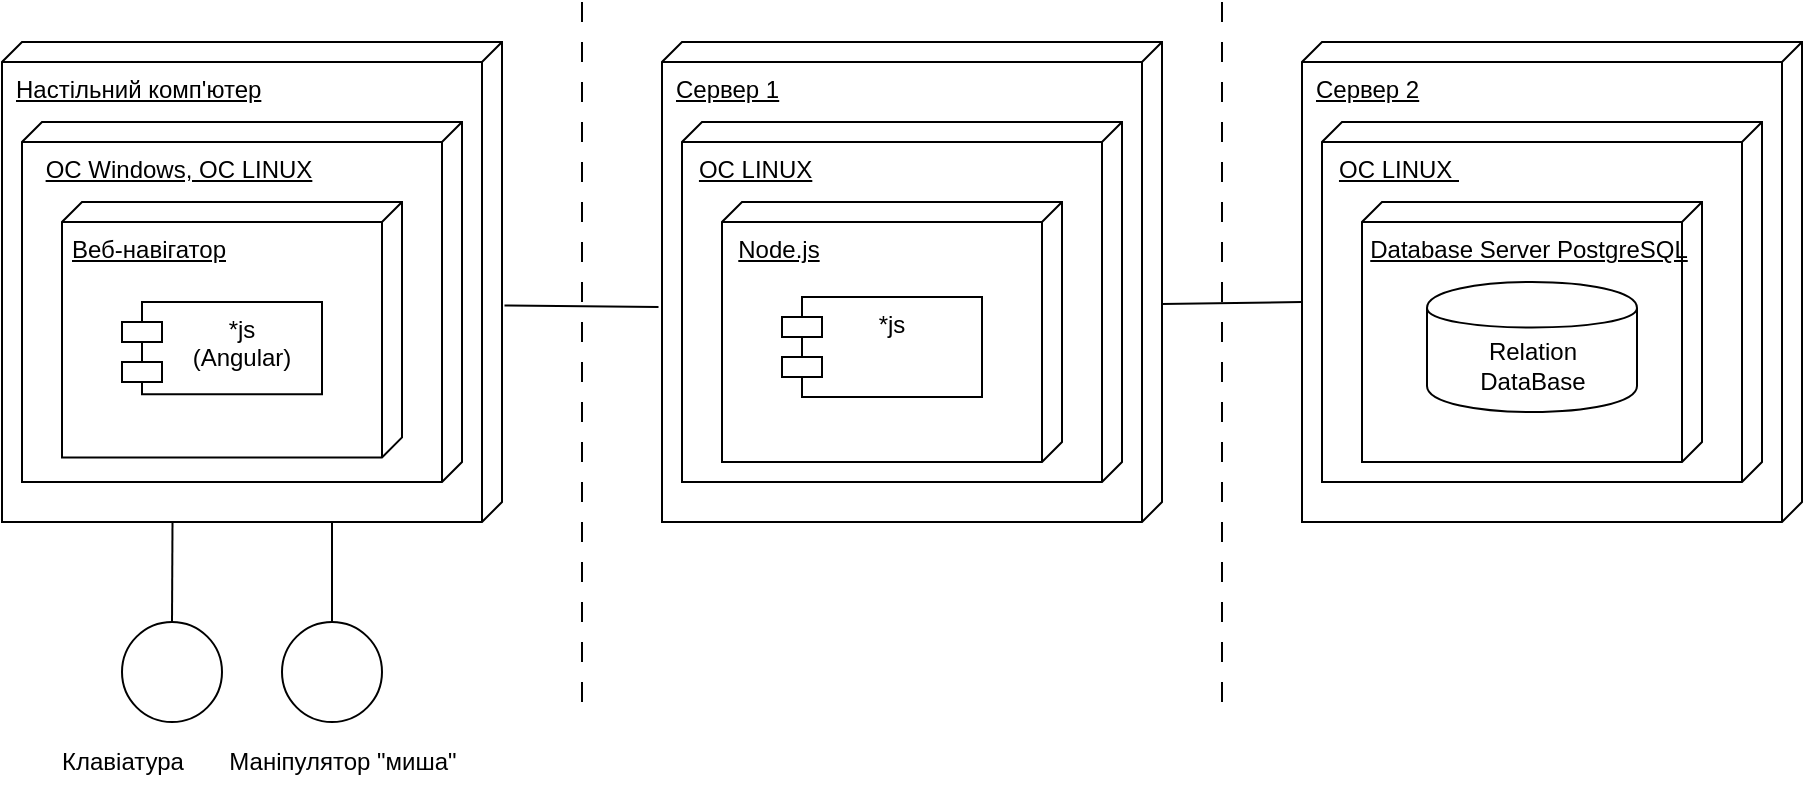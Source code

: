 <mxfile version="20.4.0" type="github"><diagram id="3VbL8b4FA0yTCEfeEDYc" name="Страница 1"><mxGraphModel dx="1204" dy="2822" grid="1" gridSize="10" guides="1" tooltips="1" connect="1" arrows="1" fold="1" page="1" pageScale="1" pageWidth="3300" pageHeight="2339" math="0" shadow="0"><root><mxCell id="0"/><mxCell id="1" parent="0"/><mxCell id="yPHiYHAeO8vz-P6Xv497-3" value="&lt;u&gt;Настільний комп'ютер&lt;/u&gt;" style="verticalAlign=top;align=left;shape=cube;size=10;direction=south;fontStyle=0;html=1;boundedLbl=1;spacingLeft=5;" vertex="1" parent="1"><mxGeometry x="280" y="10" width="250" height="240" as="geometry"/></mxCell><mxCell id="yPHiYHAeO8vz-P6Xv497-4" value="&lt;u&gt;OC Windows, OC LINUX&lt;/u&gt;&amp;nbsp; &amp;nbsp; &amp;nbsp; &amp;nbsp; &amp;nbsp; &amp;nbsp; &amp;nbsp; &amp;nbsp; &amp;nbsp;&amp;nbsp;" style="verticalAlign=top;align=center;shape=cube;size=10;direction=south;html=1;boundedLbl=1;spacingLeft=5;" vertex="1" parent="yPHiYHAeO8vz-P6Xv497-3"><mxGeometry width="220" height="180" relative="1" as="geometry"><mxPoint x="10" y="40" as="offset"/></mxGeometry></mxCell><mxCell id="yPHiYHAeO8vz-P6Xv497-12" value="&lt;u&gt;Веб-навігатор&lt;/u&gt;&amp;nbsp; &amp;nbsp; &amp;nbsp; &amp;nbsp; &amp;nbsp; &amp;nbsp; &amp;nbsp; &amp;nbsp; &amp;nbsp; &amp;nbsp; &amp;nbsp; &amp;nbsp;&amp;nbsp;" style="verticalAlign=top;align=center;shape=cube;size=10;direction=south;html=1;boundedLbl=1;spacingLeft=5;" vertex="1" parent="yPHiYHAeO8vz-P6Xv497-3"><mxGeometry x="30" y="80" width="170" height="127.7" as="geometry"/></mxCell><mxCell id="yPHiYHAeO8vz-P6Xv497-15" value="*js&#10;(Angular)" style="shape=module;align=left;spacingLeft=20;align=center;verticalAlign=top;" vertex="1" parent="yPHiYHAeO8vz-P6Xv497-3"><mxGeometry x="60" y="130" width="100" height="46.154" as="geometry"/></mxCell><mxCell id="yPHiYHAeO8vz-P6Xv497-5" value="&lt;u&gt;Сервер 1&lt;/u&gt;" style="verticalAlign=top;align=left;shape=cube;size=10;direction=south;fontStyle=0;html=1;boundedLbl=1;spacingLeft=5;" vertex="1" parent="1"><mxGeometry x="610" y="10" width="250" height="240" as="geometry"/></mxCell><mxCell id="yPHiYHAeO8vz-P6Xv497-7" value="&lt;u&gt;Сервер 2&lt;/u&gt;" style="verticalAlign=top;align=left;shape=cube;size=10;direction=south;fontStyle=0;html=1;boundedLbl=1;spacingLeft=5;" vertex="1" parent="1"><mxGeometry x="930" y="10" width="250" height="240" as="geometry"/></mxCell><mxCell id="yPHiYHAeO8vz-P6Xv497-8" value="" style="endArrow=none;startArrow=none;endFill=0;startFill=0;endSize=8;html=1;verticalAlign=bottom;dashed=1;labelBackgroundColor=none;dashPattern=10 10;rounded=0;" edge="1" parent="1"><mxGeometry width="160" relative="1" as="geometry"><mxPoint x="570" y="-10" as="sourcePoint"/><mxPoint x="570" y="340" as="targetPoint"/></mxGeometry></mxCell><mxCell id="yPHiYHAeO8vz-P6Xv497-9" value="" style="endArrow=none;startArrow=none;endFill=0;startFill=0;endSize=8;html=1;verticalAlign=bottom;dashed=1;labelBackgroundColor=none;dashPattern=10 10;rounded=0;" edge="1" parent="1"><mxGeometry width="160" relative="1" as="geometry"><mxPoint x="890" y="-10" as="sourcePoint"/><mxPoint x="890" y="340" as="targetPoint"/></mxGeometry></mxCell><mxCell id="yPHiYHAeO8vz-P6Xv497-16" value="&lt;u&gt;OC LINUX&lt;/u&gt;&amp;nbsp; &amp;nbsp; &amp;nbsp; &amp;nbsp; &amp;nbsp; &amp;nbsp; &amp;nbsp; &amp;nbsp; &amp;nbsp; &amp;nbsp; &amp;nbsp; &amp;nbsp; &amp;nbsp; &amp;nbsp; &amp;nbsp; &amp;nbsp; &amp;nbsp; &amp;nbsp; &amp;nbsp; &amp;nbsp; &amp;nbsp; &amp;nbsp;" style="verticalAlign=top;align=center;shape=cube;size=10;direction=south;html=1;boundedLbl=1;spacingLeft=5;" vertex="1" parent="1"><mxGeometry x="620" y="50" width="220" height="180" as="geometry"/></mxCell><mxCell id="yPHiYHAeO8vz-P6Xv497-17" value="&lt;u&gt;Node.js&lt;/u&gt;&amp;nbsp; &amp;nbsp; &amp;nbsp; &amp;nbsp; &amp;nbsp; &amp;nbsp; &amp;nbsp; &amp;nbsp; &amp;nbsp; &amp;nbsp; &amp;nbsp; &amp;nbsp; &amp;nbsp; &amp;nbsp; &amp;nbsp; &amp;nbsp; &amp;nbsp;" style="verticalAlign=top;align=center;shape=cube;size=10;direction=south;html=1;boundedLbl=1;spacingLeft=5;" vertex="1" parent="1"><mxGeometry x="640" y="90" width="170" height="130" as="geometry"/></mxCell><mxCell id="yPHiYHAeO8vz-P6Xv497-18" value="*js   " style="shape=module;align=left;spacingLeft=20;align=center;verticalAlign=top;" vertex="1" parent="1"><mxGeometry x="670" y="137.5" width="100" height="50" as="geometry"/></mxCell><mxCell id="yPHiYHAeO8vz-P6Xv497-19" value="&lt;u&gt;OC LINUX&amp;nbsp;&lt;/u&gt;&amp;nbsp; &amp;nbsp; &amp;nbsp; &amp;nbsp; &amp;nbsp; &amp;nbsp; &amp;nbsp; &amp;nbsp; &amp;nbsp; &amp;nbsp; &amp;nbsp; &amp;nbsp; &amp;nbsp; &amp;nbsp; &amp;nbsp; &amp;nbsp; &amp;nbsp; &amp;nbsp; &amp;nbsp; &amp;nbsp; &amp;nbsp;&amp;nbsp;" style="verticalAlign=top;align=center;shape=cube;size=10;direction=south;html=1;boundedLbl=1;spacingLeft=5;" vertex="1" parent="1"><mxGeometry x="940" y="50" width="220" height="180" as="geometry"/></mxCell><mxCell id="yPHiYHAeO8vz-P6Xv497-20" value="&lt;u&gt;Database Server PostgreSQL&lt;/u&gt;" style="verticalAlign=top;align=center;shape=cube;size=10;direction=south;html=1;boundedLbl=1;spacingLeft=5;" vertex="1" parent="1"><mxGeometry x="960" y="90" width="170" height="130" as="geometry"/></mxCell><mxCell id="yPHiYHAeO8vz-P6Xv497-21" value="" style="ellipse;whiteSpace=wrap;html=1;aspect=fixed;" vertex="1" parent="1"><mxGeometry x="340" y="300" width="50" height="50" as="geometry"/></mxCell><mxCell id="yPHiYHAeO8vz-P6Xv497-22" value="" style="ellipse;whiteSpace=wrap;html=1;aspect=fixed;" vertex="1" parent="1"><mxGeometry x="420" y="300" width="50" height="50" as="geometry"/></mxCell><mxCell id="yPHiYHAeO8vz-P6Xv497-23" value="" style="endArrow=none;html=1;rounded=0;exitX=0.5;exitY=0;exitDx=0;exitDy=0;entryX=1;entryY=0.659;entryDx=0;entryDy=0;entryPerimeter=0;" edge="1" parent="1" source="yPHiYHAeO8vz-P6Xv497-21" target="yPHiYHAeO8vz-P6Xv497-3"><mxGeometry width="50" height="50" relative="1" as="geometry"><mxPoint x="780" y="270" as="sourcePoint"/><mxPoint x="830" y="220" as="targetPoint"/></mxGeometry></mxCell><mxCell id="yPHiYHAeO8vz-P6Xv497-24" value="" style="endArrow=none;html=1;rounded=0;exitX=0.5;exitY=0;exitDx=0;exitDy=0;entryX=1;entryY=0.34;entryDx=0;entryDy=0;entryPerimeter=0;" edge="1" parent="1" source="yPHiYHAeO8vz-P6Xv497-22" target="yPHiYHAeO8vz-P6Xv497-3"><mxGeometry width="50" height="50" relative="1" as="geometry"><mxPoint x="780" y="270" as="sourcePoint"/><mxPoint x="830" y="220" as="targetPoint"/></mxGeometry></mxCell><mxCell id="yPHiYHAeO8vz-P6Xv497-25" value="" style="endArrow=none;html=1;rounded=0;exitX=0.549;exitY=-0.005;exitDx=0;exitDy=0;exitPerimeter=0;entryX=0.552;entryY=1.007;entryDx=0;entryDy=0;entryPerimeter=0;" edge="1" parent="1" source="yPHiYHAeO8vz-P6Xv497-3" target="yPHiYHAeO8vz-P6Xv497-5"><mxGeometry width="50" height="50" relative="1" as="geometry"><mxPoint x="780" y="270" as="sourcePoint"/><mxPoint x="830" y="220" as="targetPoint"/></mxGeometry></mxCell><mxCell id="yPHiYHAeO8vz-P6Xv497-26" value="" style="endArrow=none;html=1;rounded=0;" edge="1" parent="1"><mxGeometry width="50" height="50" relative="1" as="geometry"><mxPoint x="860" y="140" as="sourcePoint"/><mxPoint x="930" y="140" as="targetPoint"/><Array as="points"><mxPoint x="860" y="141"/></Array></mxGeometry></mxCell><mxCell id="yPHiYHAeO8vz-P6Xv497-27" value="Relation&lt;br&gt;DataBase" style="shape=cylinder;whiteSpace=wrap;html=1;boundedLbl=1;backgroundOutline=1;" vertex="1" parent="1"><mxGeometry x="992.5" y="130" width="105" height="65" as="geometry"/></mxCell><mxCell id="yPHiYHAeO8vz-P6Xv497-28" value="Клавіатура" style="text;html=1;align=center;verticalAlign=middle;resizable=0;points=[];autosize=1;strokeColor=none;fillColor=none;" vertex="1" parent="1"><mxGeometry x="300" y="355" width="80" height="30" as="geometry"/></mxCell><mxCell id="yPHiYHAeO8vz-P6Xv497-29" value="Маніпулятор &quot;миша&quot;" style="text;html=1;align=center;verticalAlign=middle;resizable=0;points=[];autosize=1;strokeColor=none;fillColor=none;" vertex="1" parent="1"><mxGeometry x="380" y="355" width="140" height="30" as="geometry"/></mxCell></root></mxGraphModel></diagram></mxfile>
